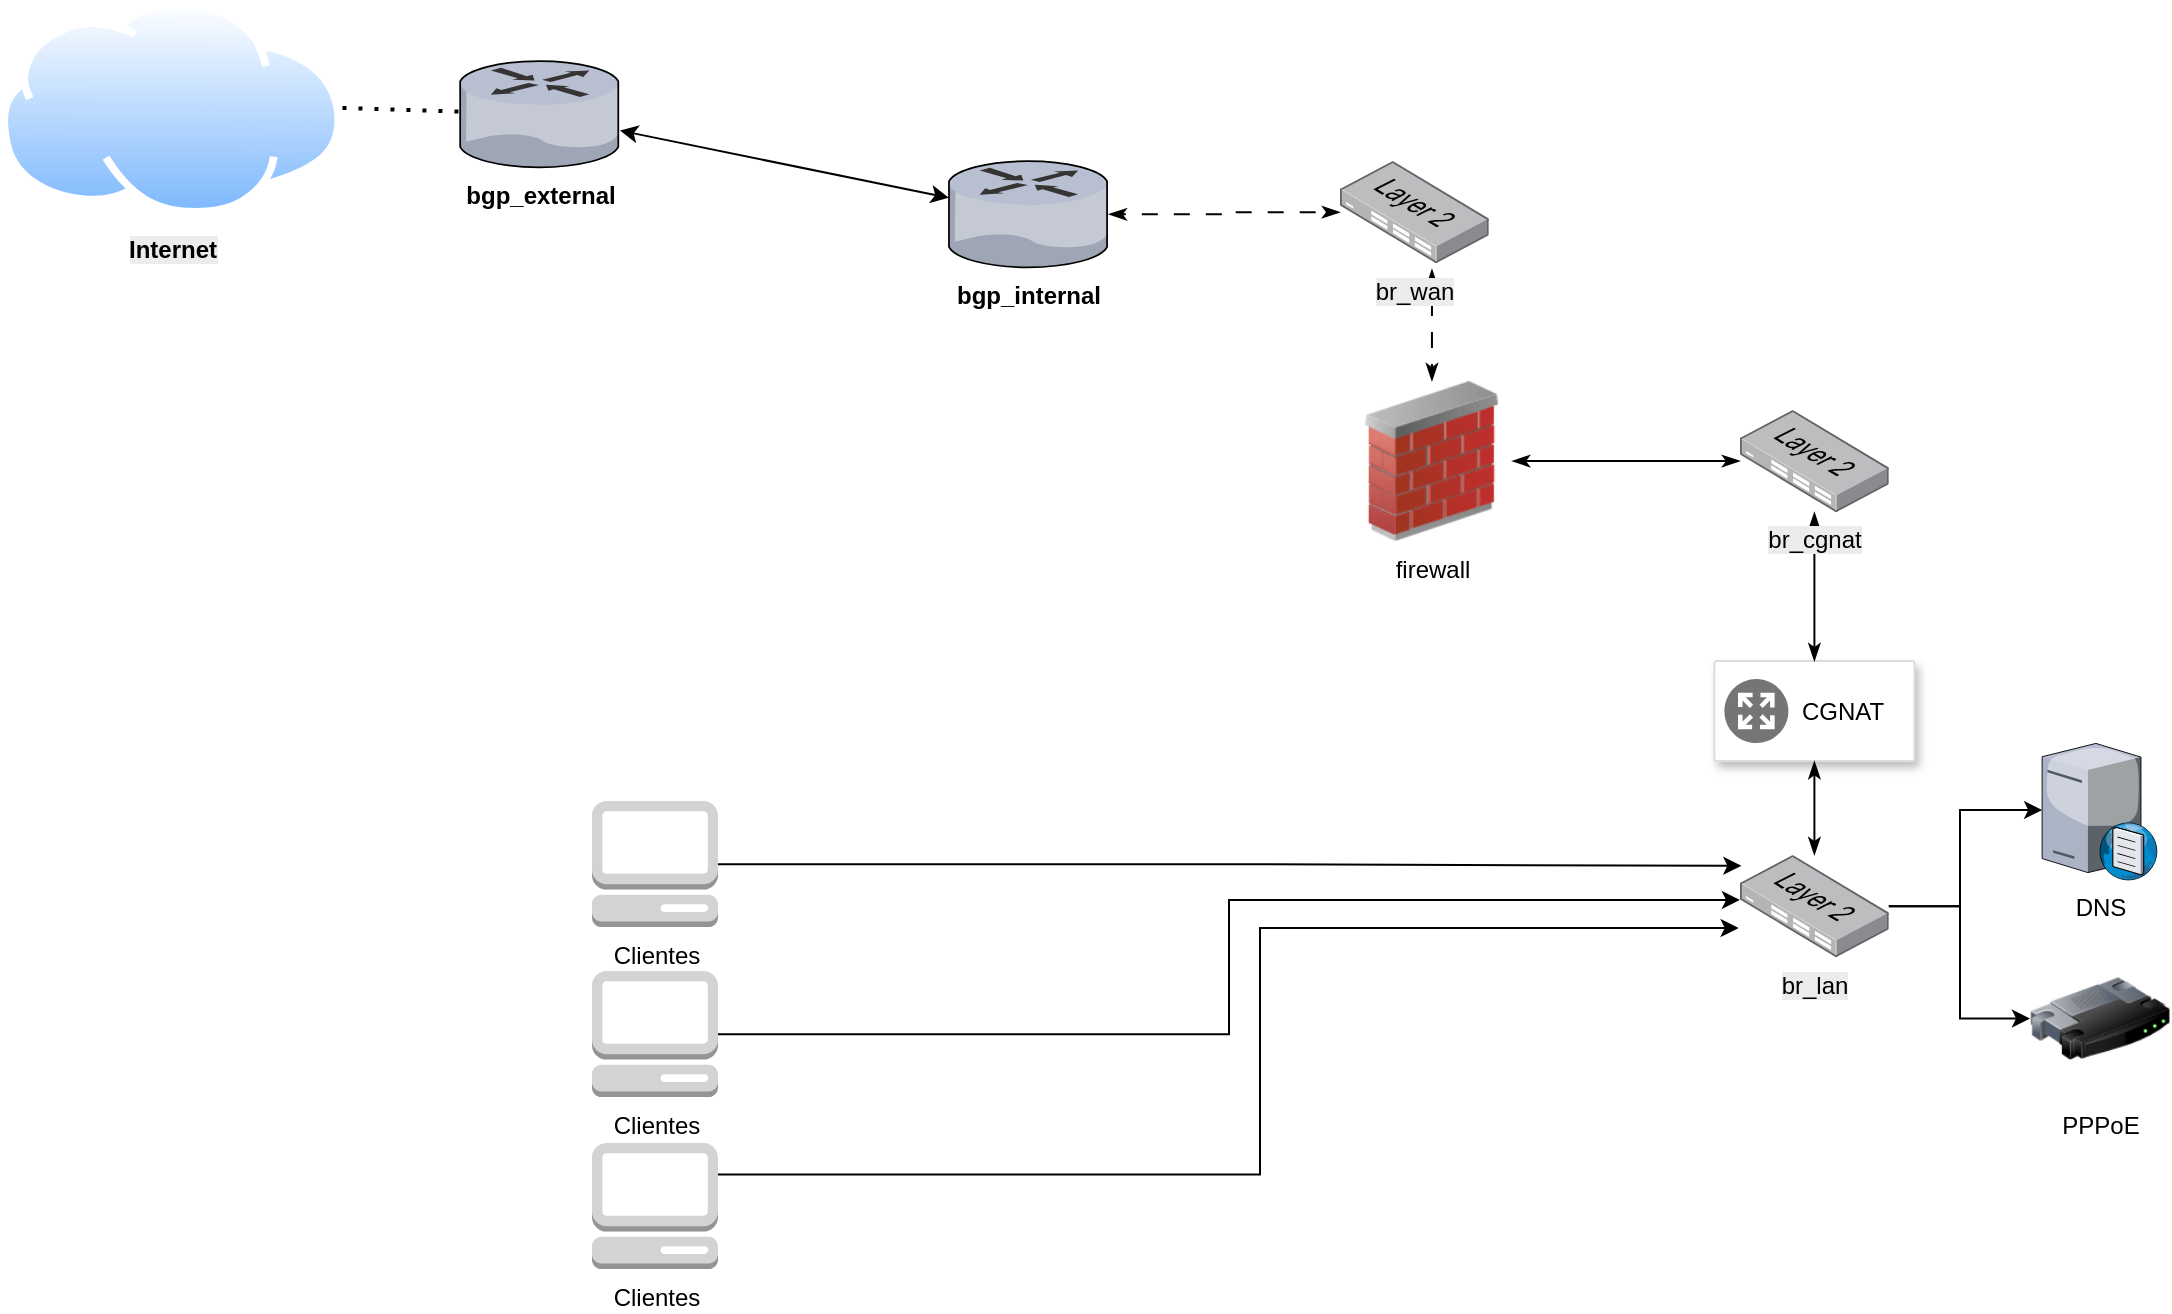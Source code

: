 <mxfile version="27.0.4">
  <diagram name="Página-1" id="U-j78VgeAAqCpeov6udP">
    <mxGraphModel dx="1501" dy="833" grid="1" gridSize="10" guides="1" tooltips="1" connect="1" arrows="1" fold="1" page="1" pageScale="1" pageWidth="1169" pageHeight="827" math="0" shadow="0">
      <root>
        <mxCell id="0" />
        <mxCell id="1" parent="0" />
        <mxCell id="PJICUxXVGb8Rmn9WuhK5-11" value="" style="strokeColor=#dddddd;shadow=1;strokeWidth=1;rounded=1;absoluteArcSize=1;arcSize=2;" parent="1" vertex="1">
          <mxGeometry x="897.2" y="410.55" width="100" height="50" as="geometry" />
        </mxCell>
        <mxCell id="PJICUxXVGb8Rmn9WuhK5-12" value="CGNAT" style="sketch=0;dashed=0;connectable=0;html=1;fillColor=#757575;strokeColor=none;shape=mxgraph.gcp2.nat;part=1;labelPosition=right;verticalLabelPosition=middle;align=left;verticalAlign=middle;spacingLeft=5;fontSize=12;" parent="PJICUxXVGb8Rmn9WuhK5-11" vertex="1">
          <mxGeometry y="0.5" width="32" height="32" relative="1" as="geometry">
            <mxPoint x="5" y="-16" as="offset" />
          </mxGeometry>
        </mxCell>
        <mxCell id="yooiLRAIVSJ3SRC-BU-E-14" value="" style="endArrow=none;dashed=1;html=1;dashPattern=1 3;strokeWidth=2;rounded=0;exitX=1;exitY=0.5;exitDx=0;exitDy=0;" parent="1" source="yooiLRAIVSJ3SRC-BU-E-10" target="PJICUxXVGb8Rmn9WuhK5-10" edge="1">
          <mxGeometry width="50" height="50" relative="1" as="geometry">
            <mxPoint x="351.24" y="231.55" as="sourcePoint" />
            <mxPoint x="446" y="221.55" as="targetPoint" />
          </mxGeometry>
        </mxCell>
        <mxCell id="yooiLRAIVSJ3SRC-BU-E-15" value="" style="endArrow=classic;startArrow=classic;html=1;rounded=0;" parent="1" source="PJICUxXVGb8Rmn9WuhK5-10" target="yooiLRAIVSJ3SRC-BU-E-4" edge="1">
          <mxGeometry width="50" height="50" relative="1" as="geometry">
            <mxPoint x="486" y="58.55" as="sourcePoint" />
            <mxPoint x="536" y="8.55" as="targetPoint" />
          </mxGeometry>
        </mxCell>
        <mxCell id="yooiLRAIVSJ3SRC-BU-E-27" style="edgeStyle=orthogonalEdgeStyle;rounded=0;orthogonalLoop=1;jettySize=auto;html=1;endArrow=classicThin;endFill=1;shadow=0;flowAnimation=1;startArrow=classicThin;startFill=1;" parent="1" source="yooiLRAIVSJ3SRC-BU-E-4" target="PJICUxXVGb8Rmn9WuhK5-7" edge="1">
          <mxGeometry relative="1" as="geometry" />
        </mxCell>
        <mxCell id="yooiLRAIVSJ3SRC-BU-E-30" style="edgeStyle=orthogonalEdgeStyle;rounded=0;orthogonalLoop=1;jettySize=auto;html=1;startArrow=classicThin;startFill=1;endArrow=classicThin;endFill=1;flowAnimation=1;entryX=0.618;entryY=1.059;entryDx=0;entryDy=0;entryPerimeter=0;" parent="1" source="lepzfjFICpJ3fihII1ir-5" edge="1" target="PJICUxXVGb8Rmn9WuhK5-7">
          <mxGeometry relative="1" as="geometry">
            <mxPoint x="983.2" y="248.55" as="sourcePoint" />
            <mxPoint x="983.2" y="193.05" as="targetPoint" />
          </mxGeometry>
        </mxCell>
        <mxCell id="yooiLRAIVSJ3SRC-BU-E-33" value="Clientes" style="outlineConnect=0;dashed=0;verticalLabelPosition=bottom;verticalAlign=top;align=center;html=1;shape=mxgraph.aws3.management_console;fillColor=#D2D3D3;gradientColor=none;" parent="1" vertex="1">
          <mxGeometry x="336" y="480.55" width="63" height="63" as="geometry" />
        </mxCell>
        <mxCell id="lepzfjFICpJ3fihII1ir-3" value="DNS" style="verticalLabelPosition=bottom;sketch=0;aspect=fixed;html=1;verticalAlign=top;strokeColor=none;align=center;outlineConnect=0;shape=mxgraph.citrix.dns_server;" parent="1" vertex="1">
          <mxGeometry x="1061.06" y="450" width="57.89" height="70" as="geometry" />
        </mxCell>
        <mxCell id="UxMIeUOWXm-Zfm8zwI48-3" style="edgeStyle=orthogonalEdgeStyle;rounded=0;orthogonalLoop=1;jettySize=auto;html=1;startArrow=classicThin;startFill=1;endArrow=classicThin;endFill=1;" edge="1" parent="1" source="lepzfjFICpJ3fihII1ir-5" target="yooiLRAIVSJ3SRC-BU-E-37">
          <mxGeometry relative="1" as="geometry" />
        </mxCell>
        <mxCell id="lepzfjFICpJ3fihII1ir-5" value="firewall" style="image;html=1;image=img/lib/clip_art/networking/Firewall_02_128x128.png" parent="1" vertex="1">
          <mxGeometry x="716" y="270.55" width="80" height="80" as="geometry" />
        </mxCell>
        <mxCell id="yooiLRAIVSJ3SRC-BU-E-4" value="&lt;span style=&quot;font-weight: 700; text-wrap-mode: wrap;&quot;&gt;bgp_internal&lt;/span&gt;" style="verticalLabelPosition=bottom;sketch=0;aspect=fixed;html=1;verticalAlign=top;strokeColor=none;align=center;outlineConnect=0;shape=mxgraph.citrix.router;" parent="1" vertex="1">
          <mxGeometry x="514.4" y="160.55" width="80" height="53.09" as="geometry" />
        </mxCell>
        <mxCell id="PJICUxXVGb8Rmn9WuhK5-10" value="&lt;span style=&quot;font-weight: 700; text-wrap-mode: wrap;&quot;&gt;bgp_external&lt;/span&gt;" style="verticalLabelPosition=bottom;sketch=0;aspect=fixed;html=1;verticalAlign=top;strokeColor=none;align=center;outlineConnect=0;shape=mxgraph.citrix.router;" parent="1" vertex="1">
          <mxGeometry x="270" y="110.55" width="80" height="53.09" as="geometry" />
        </mxCell>
        <mxCell id="yooiLRAIVSJ3SRC-BU-E-10" value="&lt;span style=&quot;font-weight: 700; text-wrap-mode: wrap; background-color: rgb(236, 236, 236);&quot;&gt;Internet&lt;/span&gt;" style="image;aspect=fixed;perimeter=ellipsePerimeter;html=1;align=center;shadow=0;dashed=0;spacingTop=3;image=img/lib/active_directory/internet_cloud.svg;" parent="1" vertex="1">
          <mxGeometry x="40" y="80" width="171.24" height="107.88" as="geometry" />
        </mxCell>
        <mxCell id="PJICUxXVGb8Rmn9WuhK5-7" value="&lt;span style=&quot;text-wrap-mode: wrap; background-color: rgb(236, 236, 236);&quot;&gt;br_wan&lt;/span&gt;" style="image;points=[];aspect=fixed;html=1;align=center;shadow=0;dashed=0;image=img/lib/allied_telesis/switch/Switch_24_port_L2.svg;" parent="1" vertex="1">
          <mxGeometry x="710" y="160.55" width="74.4" height="51" as="geometry" />
        </mxCell>
        <mxCell id="lepzfjFICpJ3fihII1ir-12" value="PPPoE" style="image;html=1;image=img/lib/clip_art/networking/Router_128x128.png" parent="1" vertex="1">
          <mxGeometry x="1055" y="550" width="70" height="78.55" as="geometry" />
        </mxCell>
        <mxCell id="UxMIeUOWXm-Zfm8zwI48-4" style="edgeStyle=orthogonalEdgeStyle;rounded=0;orthogonalLoop=1;jettySize=auto;html=1;exitX=0.5;exitY=0;exitDx=0;exitDy=0;startArrow=classicThin;startFill=1;endArrow=classicThin;endFill=1;" edge="1" parent="1" source="PJICUxXVGb8Rmn9WuhK5-11" target="yooiLRAIVSJ3SRC-BU-E-37">
          <mxGeometry relative="1" as="geometry">
            <mxPoint x="947.2" y="400.55" as="sourcePoint" />
          </mxGeometry>
        </mxCell>
        <mxCell id="yooiLRAIVSJ3SRC-BU-E-37" value="&lt;span style=&quot;text-wrap-mode: wrap; background-color: rgb(236, 236, 236);&quot;&gt;br_cgnat&lt;/span&gt;" style="image;points=[];aspect=fixed;html=1;align=center;shadow=0;dashed=0;image=img/lib/allied_telesis/switch/Switch_24_port_L2.svg;" parent="1" vertex="1">
          <mxGeometry x="910" y="285.05" width="74.4" height="51" as="geometry" />
        </mxCell>
        <mxCell id="UxMIeUOWXm-Zfm8zwI48-8" style="edgeStyle=orthogonalEdgeStyle;rounded=0;orthogonalLoop=1;jettySize=auto;html=1;entryX=0.5;entryY=1;entryDx=0;entryDy=0;endArrow=classicThin;endFill=1;startArrow=classicThin;startFill=1;" edge="1" parent="1" source="UxMIeUOWXm-Zfm8zwI48-7" target="PJICUxXVGb8Rmn9WuhK5-11">
          <mxGeometry relative="1" as="geometry" />
        </mxCell>
        <mxCell id="UxMIeUOWXm-Zfm8zwI48-18" style="edgeStyle=orthogonalEdgeStyle;rounded=0;orthogonalLoop=1;jettySize=auto;html=1;" edge="1" parent="1" source="UxMIeUOWXm-Zfm8zwI48-7" target="lepzfjFICpJ3fihII1ir-3">
          <mxGeometry relative="1" as="geometry">
            <Array as="points">
              <mxPoint x="1020" y="533" />
              <mxPoint x="1020" y="485" />
            </Array>
          </mxGeometry>
        </mxCell>
        <mxCell id="UxMIeUOWXm-Zfm8zwI48-19" style="edgeStyle=orthogonalEdgeStyle;rounded=0;orthogonalLoop=1;jettySize=auto;html=1;entryX=0;entryY=0.5;entryDx=0;entryDy=0;" edge="1" parent="1" source="UxMIeUOWXm-Zfm8zwI48-7" target="lepzfjFICpJ3fihII1ir-12">
          <mxGeometry relative="1" as="geometry">
            <Array as="points">
              <mxPoint x="1020" y="533" />
              <mxPoint x="1020" y="589" />
            </Array>
          </mxGeometry>
        </mxCell>
        <mxCell id="UxMIeUOWXm-Zfm8zwI48-7" value="&lt;span style=&quot;text-wrap-mode: wrap; background-color: rgb(236, 236, 236);&quot;&gt;br_lan&lt;/span&gt;" style="image;points=[];aspect=fixed;html=1;align=center;shadow=0;dashed=0;image=img/lib/allied_telesis/switch/Switch_24_port_L2.svg;" vertex="1" parent="1">
          <mxGeometry x="910" y="507.55" width="74.4" height="51" as="geometry" />
        </mxCell>
        <mxCell id="UxMIeUOWXm-Zfm8zwI48-11" value="Clientes" style="outlineConnect=0;dashed=0;verticalLabelPosition=bottom;verticalAlign=top;align=center;html=1;shape=mxgraph.aws3.management_console;fillColor=#D2D3D3;gradientColor=none;" vertex="1" parent="1">
          <mxGeometry x="336" y="565.55" width="63" height="63" as="geometry" />
        </mxCell>
        <mxCell id="UxMIeUOWXm-Zfm8zwI48-22" style="edgeStyle=orthogonalEdgeStyle;rounded=0;orthogonalLoop=1;jettySize=auto;html=1;exitX=1;exitY=0.25;exitDx=0;exitDy=0;exitPerimeter=0;entryX=-0.009;entryY=0.715;entryDx=0;entryDy=0;entryPerimeter=0;" edge="1" parent="1" source="UxMIeUOWXm-Zfm8zwI48-12" target="UxMIeUOWXm-Zfm8zwI48-7">
          <mxGeometry relative="1" as="geometry">
            <mxPoint x="910" y="570" as="targetPoint" />
            <Array as="points">
              <mxPoint x="670" y="667" />
              <mxPoint x="670" y="544" />
            </Array>
          </mxGeometry>
        </mxCell>
        <mxCell id="UxMIeUOWXm-Zfm8zwI48-12" value="Clientes" style="outlineConnect=0;dashed=0;verticalLabelPosition=bottom;verticalAlign=top;align=center;html=1;shape=mxgraph.aws3.management_console;fillColor=#D2D3D3;gradientColor=none;" vertex="1" parent="1">
          <mxGeometry x="336" y="651.55" width="63" height="63" as="geometry" />
        </mxCell>
        <mxCell id="UxMIeUOWXm-Zfm8zwI48-20" style="edgeStyle=orthogonalEdgeStyle;rounded=0;orthogonalLoop=1;jettySize=auto;html=1;entryX=0.009;entryY=0.105;entryDx=0;entryDy=0;entryPerimeter=0;" edge="1" parent="1" source="yooiLRAIVSJ3SRC-BU-E-33" target="UxMIeUOWXm-Zfm8zwI48-7">
          <mxGeometry relative="1" as="geometry" />
        </mxCell>
        <mxCell id="UxMIeUOWXm-Zfm8zwI48-21" style="edgeStyle=orthogonalEdgeStyle;rounded=0;orthogonalLoop=1;jettySize=auto;html=1;entryX=0;entryY=0.44;entryDx=0;entryDy=0;entryPerimeter=0;" edge="1" parent="1" source="UxMIeUOWXm-Zfm8zwI48-11" target="UxMIeUOWXm-Zfm8zwI48-7">
          <mxGeometry relative="1" as="geometry" />
        </mxCell>
      </root>
    </mxGraphModel>
  </diagram>
</mxfile>
